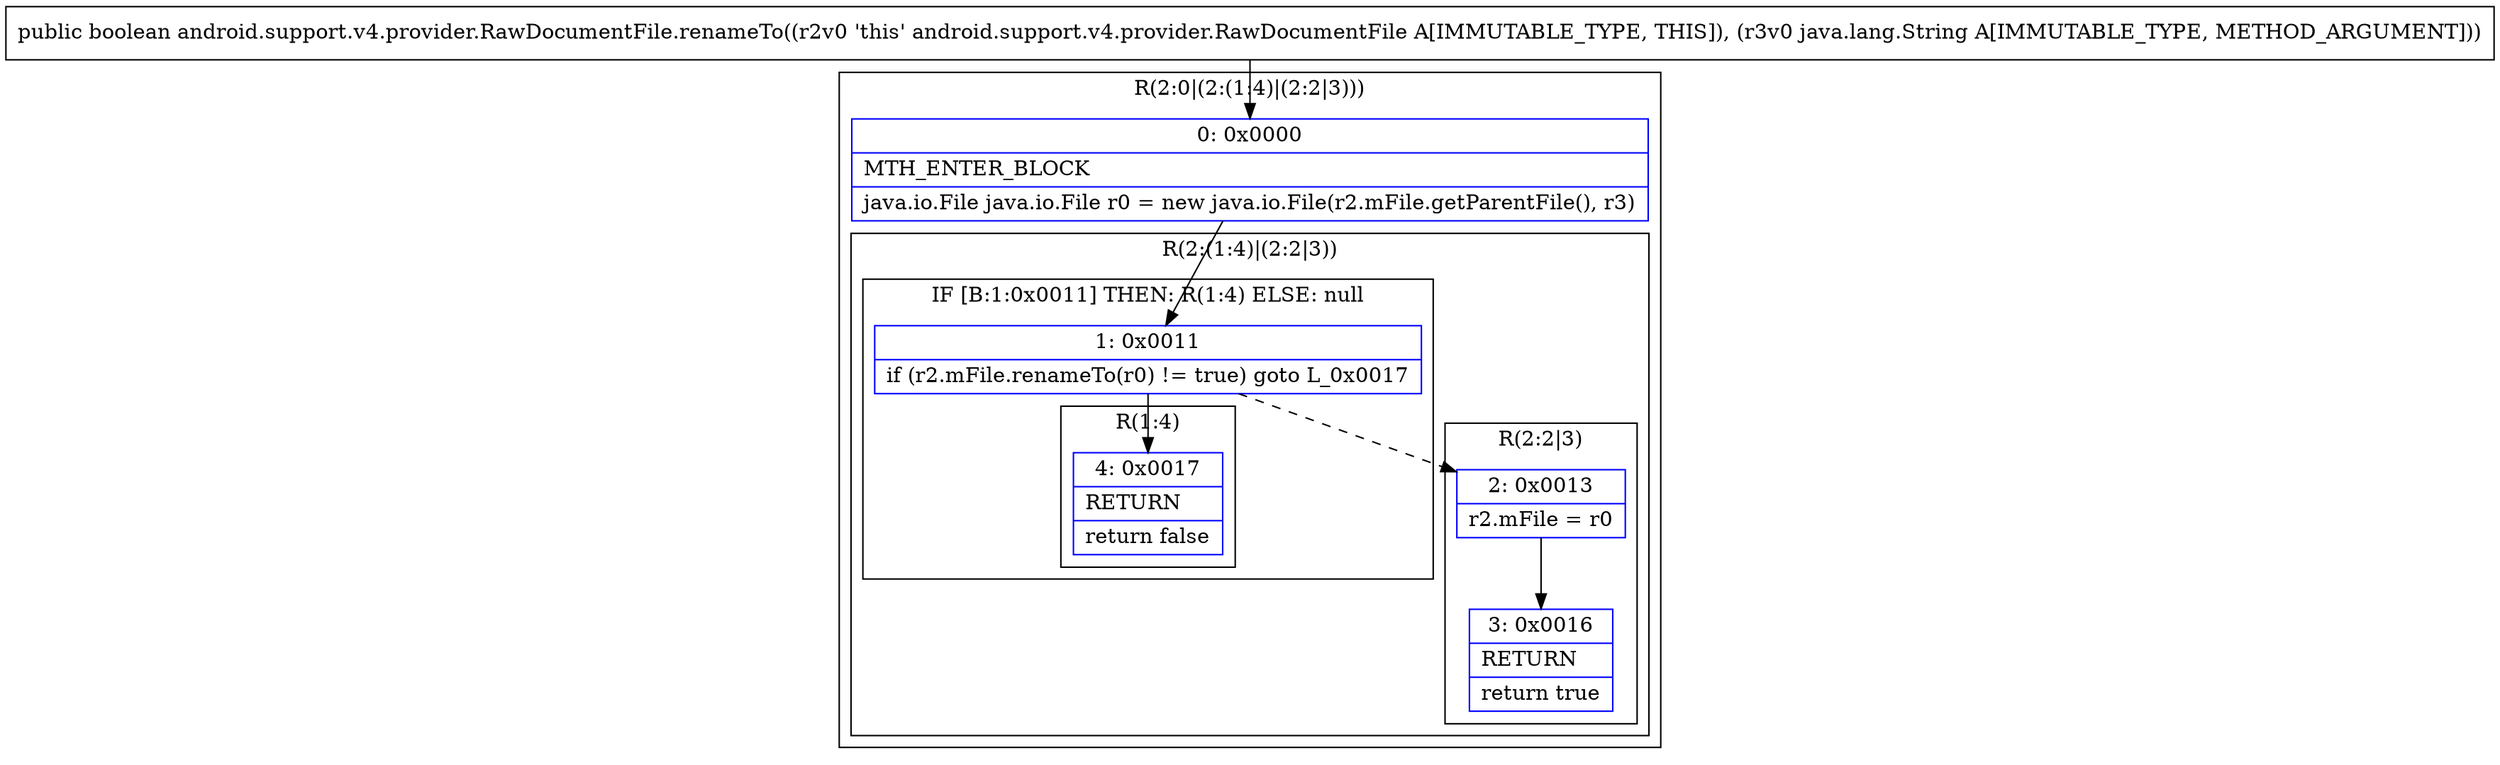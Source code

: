 digraph "CFG forandroid.support.v4.provider.RawDocumentFile.renameTo(Ljava\/lang\/String;)Z" {
subgraph cluster_Region_377590195 {
label = "R(2:0|(2:(1:4)|(2:2|3)))";
node [shape=record,color=blue];
Node_0 [shape=record,label="{0\:\ 0x0000|MTH_ENTER_BLOCK\l|java.io.File java.io.File r0 = new java.io.File(r2.mFile.getParentFile(), r3)\l}"];
subgraph cluster_Region_285164287 {
label = "R(2:(1:4)|(2:2|3))";
node [shape=record,color=blue];
subgraph cluster_IfRegion_1368990769 {
label = "IF [B:1:0x0011] THEN: R(1:4) ELSE: null";
node [shape=record,color=blue];
Node_1 [shape=record,label="{1\:\ 0x0011|if (r2.mFile.renameTo(r0) != true) goto L_0x0017\l}"];
subgraph cluster_Region_382063620 {
label = "R(1:4)";
node [shape=record,color=blue];
Node_4 [shape=record,label="{4\:\ 0x0017|RETURN\l|return false\l}"];
}
}
subgraph cluster_Region_2043842819 {
label = "R(2:2|3)";
node [shape=record,color=blue];
Node_2 [shape=record,label="{2\:\ 0x0013|r2.mFile = r0\l}"];
Node_3 [shape=record,label="{3\:\ 0x0016|RETURN\l|return true\l}"];
}
}
}
MethodNode[shape=record,label="{public boolean android.support.v4.provider.RawDocumentFile.renameTo((r2v0 'this' android.support.v4.provider.RawDocumentFile A[IMMUTABLE_TYPE, THIS]), (r3v0 java.lang.String A[IMMUTABLE_TYPE, METHOD_ARGUMENT])) }"];
MethodNode -> Node_0;
Node_0 -> Node_1;
Node_1 -> Node_2[style=dashed];
Node_1 -> Node_4;
Node_2 -> Node_3;
}

